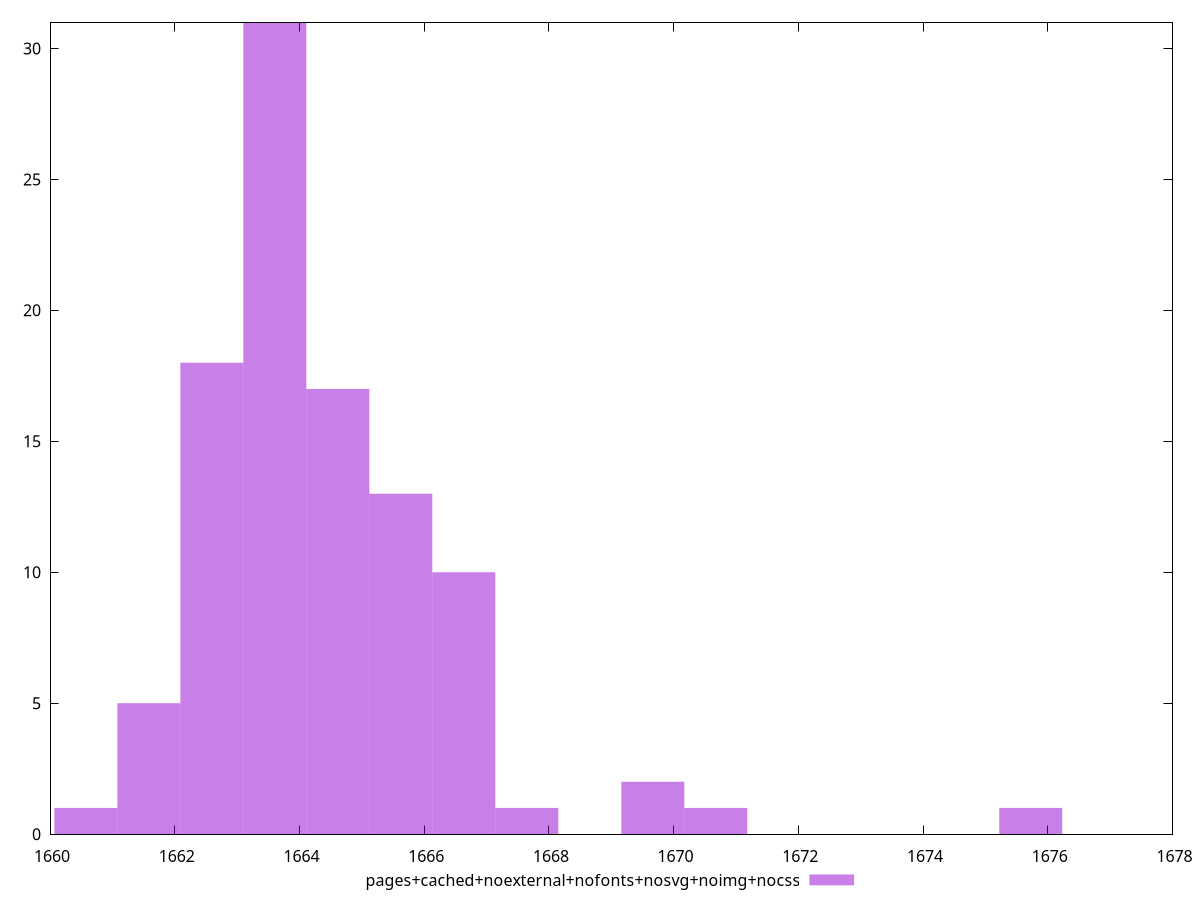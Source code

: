 $_pagesCachedNoexternalNofontsNosvgNoimgNocss <<EOF
1662.5955973628584 18
1664.615762122716 17
1666.6359268825736 10
1665.625844502645 13
1663.6056797427873 31
1669.66617402236 2
1670.676256402289 1
1675.7266683019332 1
1661.5855149829295 5
1667.6460092625025 1
1660.5754326030008 1
EOF
set key outside below
set terminal pngcairo
set output "report_00006_2020-11-02T20-21-41.718Z/first-cpu-idle/pages+cached+noexternal+nofonts+nosvg+noimg+nocss//raw_hist.png"
set yrange [0:31]
set boxwidth 1.0100823799288325
set style fill transparent solid 0.5 noborder
plot $_pagesCachedNoexternalNofontsNosvgNoimgNocss title "pages+cached+noexternal+nofonts+nosvg+noimg+nocss" with boxes ,